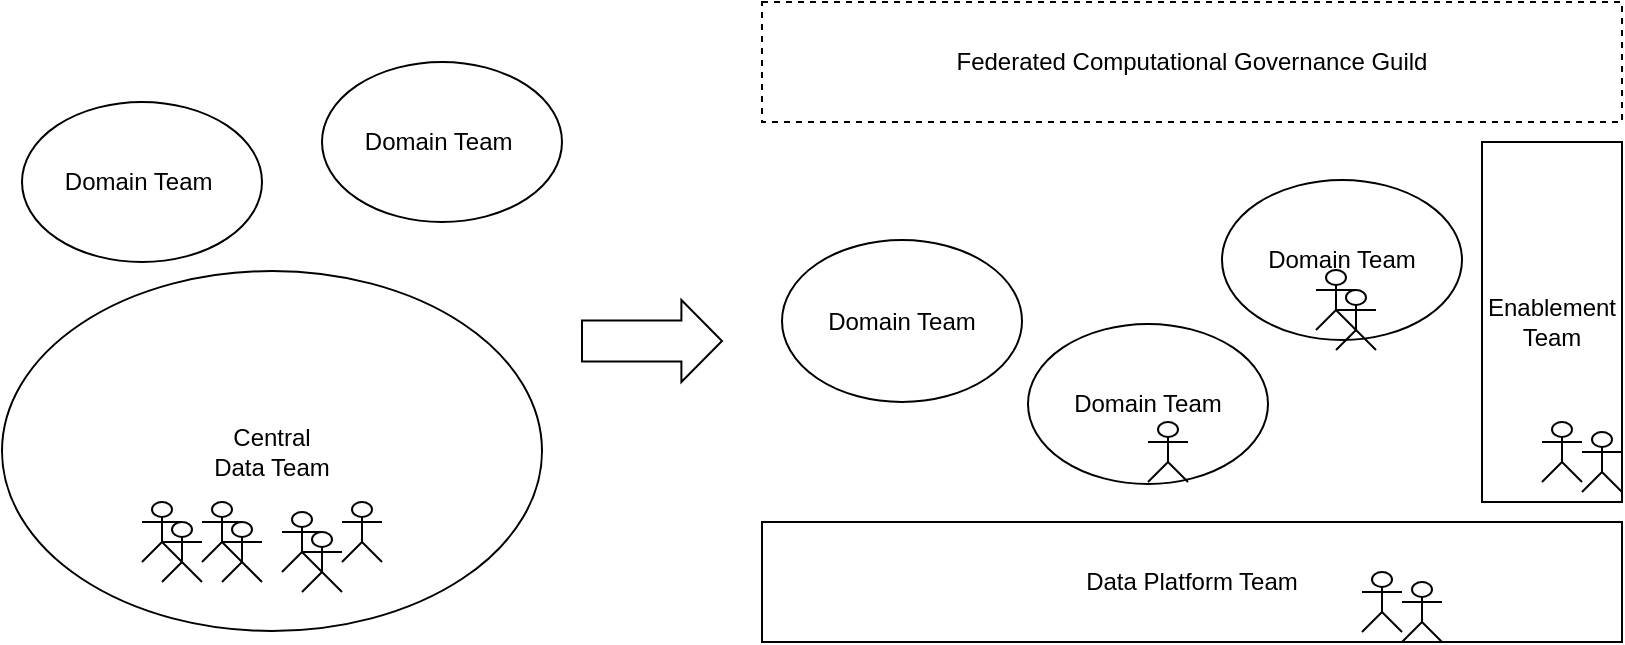 <mxfile version="15.5.4" type="embed"><diagram id="27UEhvcbevQ5RNf_Fo5W" name="Status Quo"><mxGraphModel dx="1091" dy="493" grid="1" gridSize="10" guides="1" tooltips="1" connect="1" arrows="1" fold="1" page="1" pageScale="1" pageWidth="827" pageHeight="1169" math="0" shadow="0"><root><mxCell id="0"/><mxCell id="1" parent="0"/><mxCell id="24" value="Central &lt;br&gt;Data Team" style="ellipse;whiteSpace=wrap;html=1;" parent="1" vertex="1"><mxGeometry x="10" y="184.5" width="270" height="180" as="geometry"/></mxCell><mxCell id="25" value="Domain Team" style="ellipse;whiteSpace=wrap;html=1;" parent="1" vertex="1"><mxGeometry x="620" y="139" width="120" height="80" as="geometry"/></mxCell><mxCell id="26" value="Domain Team" style="ellipse;whiteSpace=wrap;html=1;" parent="1" vertex="1"><mxGeometry x="523" y="211" width="120" height="80" as="geometry"/></mxCell><mxCell id="27" value="Domain Team" style="ellipse;whiteSpace=wrap;html=1;" parent="1" vertex="1"><mxGeometry x="400" y="169" width="120" height="81" as="geometry"/></mxCell><mxCell id="41" value="" style="shape=singleArrow;whiteSpace=wrap;html=1;arrowWidth=0.5;arrowSize=0.29;" parent="1" vertex="1"><mxGeometry x="300" y="199" width="70" height="41" as="geometry"/></mxCell><mxCell id="Ll0c5I_I1NhcwvBtaTF8-41" value="Data Platform Team" style="rounded=0;whiteSpace=wrap;html=1;" parent="1" vertex="1"><mxGeometry x="390" y="310" width="430" height="60" as="geometry"/></mxCell><mxCell id="Ll0c5I_I1NhcwvBtaTF8-42" value="Enablement Team" style="rounded=0;whiteSpace=wrap;html=1;" parent="1" vertex="1"><mxGeometry x="750" y="120" width="70" height="180" as="geometry"/></mxCell><mxCell id="Ll0c5I_I1NhcwvBtaTF8-43" value="Federated Computational Governance Guild" style="rounded=0;whiteSpace=wrap;html=1;dashed=1;" parent="1" vertex="1"><mxGeometry x="390" y="50" width="430" height="60" as="geometry"/></mxCell><mxCell id="Ll0c5I_I1NhcwvBtaTF8-50" value="" style="group" parent="1" vertex="1" connectable="0"><mxGeometry x="690" y="335" width="40" height="35" as="geometry"/></mxCell><mxCell id="Ll0c5I_I1NhcwvBtaTF8-51" value="" style="shape=umlActor;verticalLabelPosition=bottom;verticalAlign=top;html=1;outlineConnect=0;" parent="Ll0c5I_I1NhcwvBtaTF8-50" vertex="1"><mxGeometry x="20" y="5" width="20" height="30" as="geometry"/></mxCell><mxCell id="Ll0c5I_I1NhcwvBtaTF8-52" value="" style="shape=umlActor;verticalLabelPosition=bottom;verticalAlign=top;html=1;outlineConnect=0;" parent="Ll0c5I_I1NhcwvBtaTF8-50" vertex="1"><mxGeometry width="20" height="30" as="geometry"/></mxCell><mxCell id="Ll0c5I_I1NhcwvBtaTF8-53" value="" style="group" parent="1" vertex="1" connectable="0"><mxGeometry x="667" y="184" width="40" height="35" as="geometry"/></mxCell><mxCell id="Ll0c5I_I1NhcwvBtaTF8-55" value="" style="shape=umlActor;verticalLabelPosition=bottom;verticalAlign=top;html=1;outlineConnect=0;" parent="Ll0c5I_I1NhcwvBtaTF8-53" vertex="1"><mxGeometry width="20" height="30" as="geometry"/></mxCell><mxCell id="Ll0c5I_I1NhcwvBtaTF8-90" value="" style="shape=umlActor;verticalLabelPosition=bottom;verticalAlign=top;html=1;outlineConnect=0;" parent="Ll0c5I_I1NhcwvBtaTF8-53" vertex="1"><mxGeometry x="10" y="10" width="20" height="30" as="geometry"/></mxCell><mxCell id="Ll0c5I_I1NhcwvBtaTF8-61" value="" style="group" parent="1" vertex="1" connectable="0"><mxGeometry x="780" y="260" width="40" height="35" as="geometry"/></mxCell><mxCell id="Ll0c5I_I1NhcwvBtaTF8-62" value="" style="shape=umlActor;verticalLabelPosition=bottom;verticalAlign=top;html=1;outlineConnect=0;" parent="Ll0c5I_I1NhcwvBtaTF8-61" vertex="1"><mxGeometry x="20" y="5" width="20" height="30" as="geometry"/></mxCell><mxCell id="Ll0c5I_I1NhcwvBtaTF8-63" value="" style="shape=umlActor;verticalLabelPosition=bottom;verticalAlign=top;html=1;outlineConnect=0;" parent="Ll0c5I_I1NhcwvBtaTF8-61" vertex="1"><mxGeometry width="20" height="30" as="geometry"/></mxCell><mxCell id="Ll0c5I_I1NhcwvBtaTF8-64" value="" style="group" parent="1" vertex="1" connectable="0"><mxGeometry x="580" y="259" width="40" height="35" as="geometry"/></mxCell><mxCell id="Ll0c5I_I1NhcwvBtaTF8-66" value="" style="shape=umlActor;verticalLabelPosition=bottom;verticalAlign=top;html=1;outlineConnect=0;" parent="Ll0c5I_I1NhcwvBtaTF8-64" vertex="1"><mxGeometry x="3" y="1" width="20" height="30" as="geometry"/></mxCell><mxCell id="Ll0c5I_I1NhcwvBtaTF8-76" value="Domain Team&amp;nbsp;" style="ellipse;whiteSpace=wrap;html=1;" parent="1" vertex="1"><mxGeometry x="20" y="100" width="120" height="80" as="geometry"/></mxCell><mxCell id="Ll0c5I_I1NhcwvBtaTF8-78" value="Domain Team&amp;nbsp;" style="ellipse;whiteSpace=wrap;html=1;" parent="1" vertex="1"><mxGeometry x="170" y="80" width="120" height="80" as="geometry"/></mxCell><mxCell id="46" value="" style="shape=umlActor;verticalLabelPosition=bottom;verticalAlign=top;html=1;outlineConnect=0;" vertex="1" parent="1"><mxGeometry x="150" y="305" width="20" height="30" as="geometry"/></mxCell><mxCell id="47" value="" style="shape=umlActor;verticalLabelPosition=bottom;verticalAlign=top;html=1;outlineConnect=0;" vertex="1" parent="1"><mxGeometry x="180" y="300" width="20" height="30" as="geometry"/></mxCell><mxCell id="48" value="" style="group" vertex="1" connectable="0" parent="1"><mxGeometry x="80" y="300" width="40" height="35" as="geometry"/></mxCell><mxCell id="50" value="" style="shape=umlActor;verticalLabelPosition=bottom;verticalAlign=top;html=1;outlineConnect=0;" vertex="1" parent="48"><mxGeometry width="20" height="30" as="geometry"/></mxCell><mxCell id="49" value="" style="shape=umlActor;verticalLabelPosition=bottom;verticalAlign=top;html=1;outlineConnect=0;" vertex="1" parent="1"><mxGeometry x="110" y="300" width="20" height="30" as="geometry"/></mxCell><mxCell id="52" value="" style="shape=umlActor;verticalLabelPosition=bottom;verticalAlign=top;html=1;outlineConnect=0;" vertex="1" parent="1"><mxGeometry x="160" y="315" width="20" height="30" as="geometry"/></mxCell><mxCell id="54" value="" style="group" vertex="1" connectable="0" parent="1"><mxGeometry x="90" y="310" width="40" height="35" as="geometry"/></mxCell><mxCell id="55" value="" style="shape=umlActor;verticalLabelPosition=bottom;verticalAlign=top;html=1;outlineConnect=0;" vertex="1" parent="54"><mxGeometry width="20" height="30" as="geometry"/></mxCell><mxCell id="56" value="" style="shape=umlActor;verticalLabelPosition=bottom;verticalAlign=top;html=1;outlineConnect=0;" vertex="1" parent="1"><mxGeometry x="120" y="310" width="20" height="30" as="geometry"/></mxCell></root></mxGraphModel></diagram></mxfile>